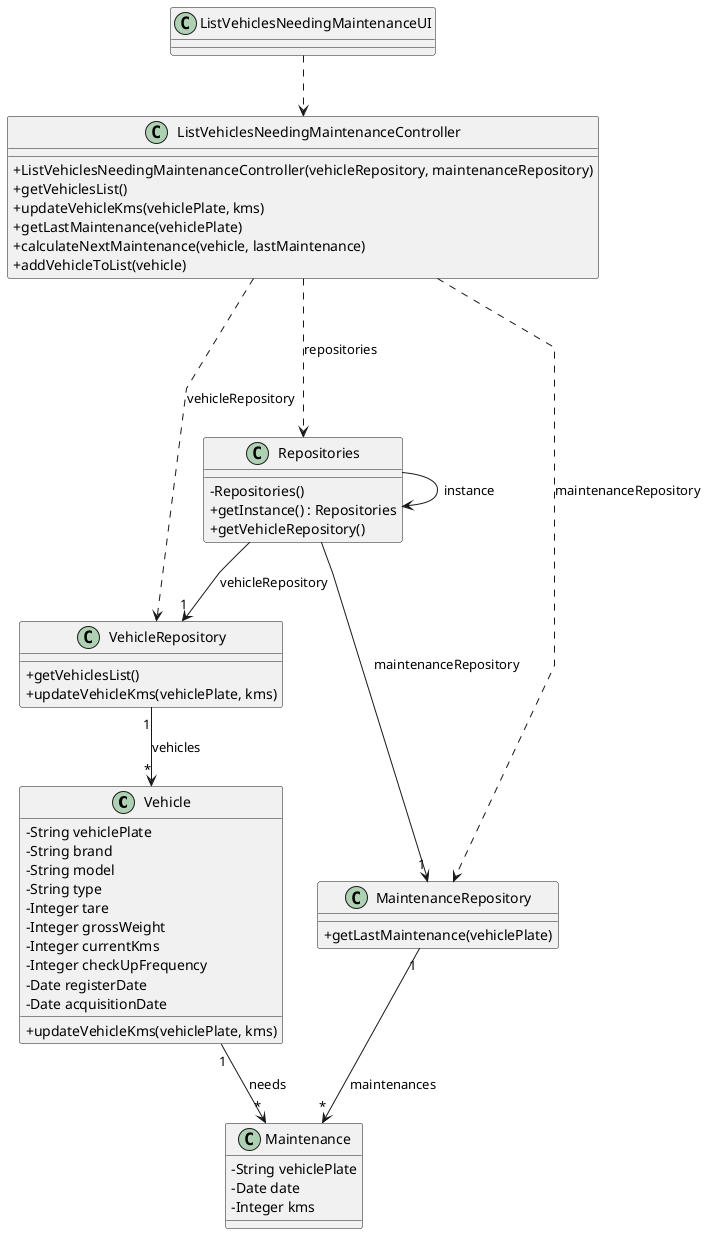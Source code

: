 @startuml
'skinparam monochrome true
skinparam packageStyle rectangle
skinparam shadowing false
skinparam linetype polyline
'skinparam linetype orto

skinparam classAttributeIconSize 0

'left to right direction

class Vehicle {
  - String vehiclePlate
  - String brand
  - String model
  - String type
  - Integer tare
  - Integer grossWeight
  - Integer currentKms
  - Integer checkUpFrequency
  - Date registerDate
  - Date acquisitionDate
  + updateVehicleKms(vehiclePlate, kms)
}

class Maintenance {
    - String vehiclePlate
    - Date date
    - Integer kms
}

class ListVehiclesNeedingMaintenanceUI {
}

class ListVehiclesNeedingMaintenanceController {
    + ListVehiclesNeedingMaintenanceController(vehicleRepository, maintenanceRepository)
    + getVehiclesList()
    + updateVehicleKms(vehiclePlate, kms)
    + getLastMaintenance(vehiclePlate)
    + calculateNextMaintenance(vehicle, lastMaintenance)
    + addVehicleToList(vehicle)

}

class Repositories {
    - Repositories()
    + getInstance() : Repositories
    + getVehicleRepository()
}

class VehicleRepository {
    + getVehiclesList()
    + updateVehicleKms(vehiclePlate, kms)
}

class MaintenanceRepository {
    + getLastMaintenance(vehiclePlate)
}


Repositories -> Repositories : instance
Repositories --> "1" VehicleRepository: vehicleRepository
Repositories ---> "1" MaintenanceRepository: maintenanceRepository
ListVehiclesNeedingMaintenanceController ...> Repositories: repositories
ListVehiclesNeedingMaintenanceController ..> VehicleRepository: vehicleRepository
ListVehiclesNeedingMaintenanceController ...> MaintenanceRepository: maintenanceRepository

ListVehiclesNeedingMaintenanceUI ..> ListVehiclesNeedingMaintenanceController
Vehicle "1" --> "*" Maintenance : needs

VehicleRepository "1" --> "*" Vehicle : vehicles
MaintenanceRepository "1" --> "*" Maintenance : maintenances


@enduml